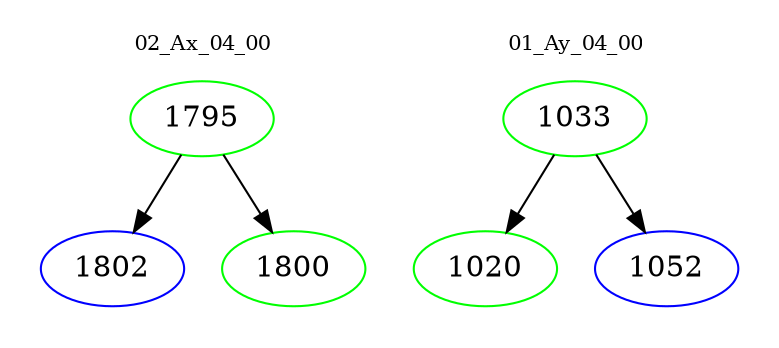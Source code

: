 digraph{
subgraph cluster_0 {
color = white
label = "02_Ax_04_00";
fontsize=10;
T0_1795 [label="1795", color="green"]
T0_1795 -> T0_1802 [color="black"]
T0_1802 [label="1802", color="blue"]
T0_1795 -> T0_1800 [color="black"]
T0_1800 [label="1800", color="green"]
}
subgraph cluster_1 {
color = white
label = "01_Ay_04_00";
fontsize=10;
T1_1033 [label="1033", color="green"]
T1_1033 -> T1_1020 [color="black"]
T1_1020 [label="1020", color="green"]
T1_1033 -> T1_1052 [color="black"]
T1_1052 [label="1052", color="blue"]
}
}
